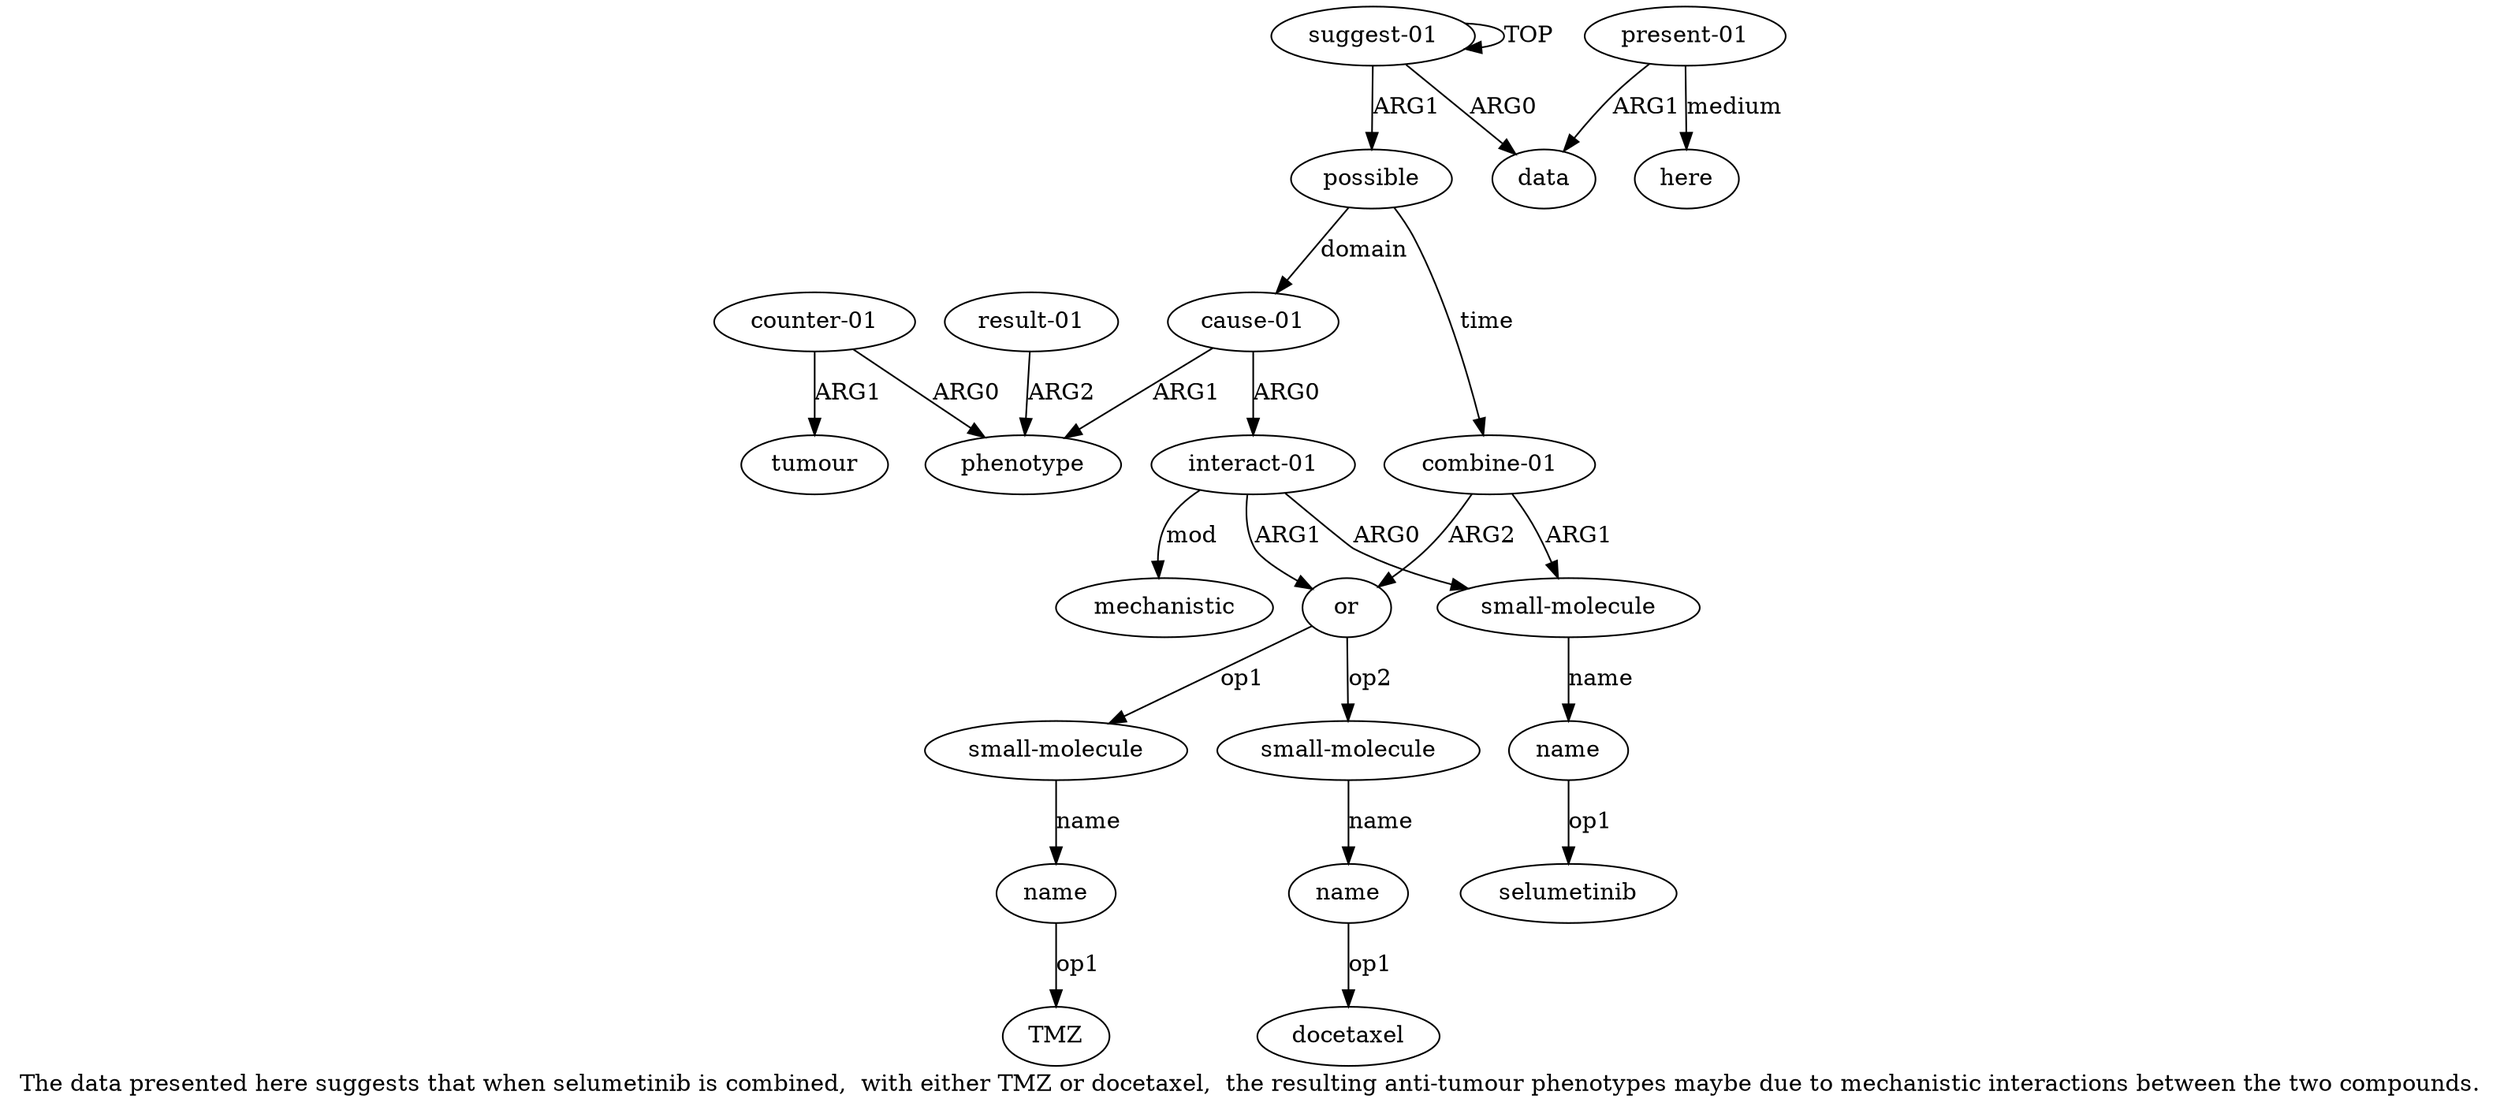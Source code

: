 digraph  {
	graph [label="The data presented here suggests that when selumetinib is combined,  with either TMZ or docetaxel,  the resulting anti-tumour phenotypes \
maybe due to mechanistic interactions between the two compounds."];
	node [label="\N"];
	"a19 docetaxel"	 [color=black,
		gold_ind=-1,
		gold_label=docetaxel,
		label=docetaxel,
		test_ind=-1,
		test_label=docetaxel];
	"a17 TMZ"	 [color=black,
		gold_ind=-1,
		gold_label=TMZ,
		label=TMZ,
		test_ind=-1,
		test_label=TMZ];
	"a14 selumetinib"	 [color=black,
		gold_ind=-1,
		gold_label=selumetinib,
		label=selumetinib,
		test_ind=-1,
		test_label=selumetinib];
	a15	 [color=black,
		gold_ind=15,
		gold_label=or,
		label=or,
		test_ind=15,
		test_label=or];
	a16	 [color=black,
		gold_ind=16,
		gold_label="small-molecule",
		label="small-molecule",
		test_ind=16,
		test_label="small-molecule"];
	a15 -> a16 [key=0,
	color=black,
	gold_label=op1,
	label=op1,
	test_label=op1];
a18 [color=black,
	gold_ind=18,
	gold_label="small-molecule",
	label="small-molecule",
	test_ind=18,
	test_label="small-molecule"];
a15 -> a18 [key=0,
color=black,
gold_label=op2,
label=op2,
test_label=op2];
a14 [color=black,
gold_ind=14,
gold_label=name,
label=name,
test_ind=14,
test_label=name];
a14 -> "a14 selumetinib" [key=0,
color=black,
gold_label=op1,
label=op1,
test_label=op1];
a17 [color=black,
gold_ind=17,
gold_label=name,
label=name,
test_ind=17,
test_label=name];
a17 -> "a17 TMZ" [key=0,
color=black,
gold_label=op1,
label=op1,
test_label=op1];
a16 -> a17 [key=0,
color=black,
gold_label=name,
label=name,
test_label=name];
a11 [color=black,
gold_ind=11,
gold_label=tumour,
label=tumour,
test_ind=11,
test_label=tumour];
a10 [color=black,
gold_ind=10,
gold_label="counter-01",
label="counter-01",
test_ind=10,
test_label="counter-01"];
a10 -> a11 [key=0,
color=black,
gold_label=ARG1,
label=ARG1,
test_label=ARG1];
a8 [color=black,
gold_ind=8,
gold_label=phenotype,
label=phenotype,
test_ind=8,
test_label=phenotype];
a10 -> a8 [key=0,
color=black,
gold_label=ARG0,
label=ARG0,
test_label=ARG0];
a13 [color=black,
gold_ind=13,
gold_label="small-molecule",
label="small-molecule",
test_ind=13,
test_label="small-molecule"];
a13 -> a14 [key=0,
color=black,
gold_label=name,
label=name,
test_label=name];
a12 [color=black,
gold_ind=12,
gold_label="combine-01",
label="combine-01",
test_ind=12,
test_label="combine-01"];
a12 -> a15 [key=0,
color=black,
gold_label=ARG2,
label=ARG2,
test_label=ARG2];
a12 -> a13 [key=0,
color=black,
gold_label=ARG1,
label=ARG1,
test_label=ARG1];
a19 [color=black,
gold_ind=19,
gold_label=name,
label=name,
test_ind=19,
test_label=name];
a19 -> "a19 docetaxel" [key=0,
color=black,
gold_label=op1,
label=op1,
test_label=op1];
a18 -> a19 [key=0,
color=black,
gold_label=name,
label=name,
test_label=name];
a1 [color=black,
gold_ind=1,
gold_label=data,
label=data,
test_ind=1,
test_label=data];
a0 [color=black,
gold_ind=0,
gold_label="suggest-01",
label="suggest-01",
test_ind=0,
test_label="suggest-01"];
a0 -> a1 [key=0,
color=black,
gold_label=ARG0,
label=ARG0,
test_label=ARG0];
a0 -> a0 [key=0,
color=black,
gold_label=TOP,
label=TOP,
test_label=TOP];
a4 [color=black,
gold_ind=4,
gold_label=possible,
label=possible,
test_ind=4,
test_label=possible];
a0 -> a4 [key=0,
color=black,
gold_label=ARG1,
label=ARG1,
test_label=ARG1];
a3 [color=black,
gold_ind=3,
gold_label=here,
label=here,
test_ind=3,
test_label=here];
a2 [color=black,
gold_ind=2,
gold_label="present-01",
label="present-01",
test_ind=2,
test_label="present-01"];
a2 -> a1 [key=0,
color=black,
gold_label=ARG1,
label=ARG1,
test_label=ARG1];
a2 -> a3 [key=0,
color=black,
gold_label=medium,
label=medium,
test_label=medium];
a5 [color=black,
gold_ind=5,
gold_label="cause-01",
label="cause-01",
test_ind=5,
test_label="cause-01"];
a6 [color=black,
gold_ind=6,
gold_label="interact-01",
label="interact-01",
test_ind=6,
test_label="interact-01"];
a5 -> a6 [key=0,
color=black,
gold_label=ARG0,
label=ARG0,
test_label=ARG0];
a5 -> a8 [key=0,
color=black,
gold_label=ARG1,
label=ARG1,
test_label=ARG1];
a4 -> a12 [key=0,
color=black,
gold_label=time,
label=time,
test_label=time];
a4 -> a5 [key=0,
color=black,
gold_label=domain,
label=domain,
test_label=domain];
a7 [color=black,
gold_ind=7,
gold_label=mechanistic,
label=mechanistic,
test_ind=7,
test_label=mechanistic];
a6 -> a15 [key=0,
color=black,
gold_label=ARG1,
label=ARG1,
test_label=ARG1];
a6 -> a13 [key=0,
color=black,
gold_label=ARG0,
label=ARG0,
test_label=ARG0];
a6 -> a7 [key=0,
color=black,
gold_label=mod,
label=mod,
test_label=mod];
a9 [color=black,
gold_ind=9,
gold_label="result-01",
label="result-01",
test_ind=9,
test_label="result-01"];
a9 -> a8 [key=0,
color=black,
gold_label=ARG2,
label=ARG2,
test_label=ARG2];
}
